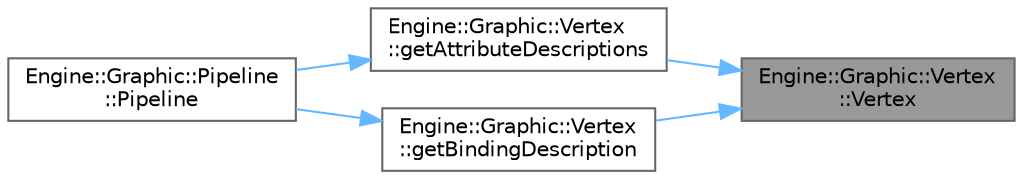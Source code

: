 digraph "Engine::Graphic::Vertex::Vertex"
{
 // LATEX_PDF_SIZE
  bgcolor="transparent";
  edge [fontname=Helvetica,fontsize=10,labelfontname=Helvetica,labelfontsize=10];
  node [fontname=Helvetica,fontsize=10,shape=box,height=0.2,width=0.4];
  rankdir="RL";
  Node1 [id="Node000001",label="Engine::Graphic::Vertex\l::Vertex",height=0.2,width=0.4,color="gray40", fillcolor="grey60", style="filled", fontcolor="black",tooltip="Constructor para inicializar un vértice."];
  Node1 -> Node2 [id="edge1_Node000001_Node000002",dir="back",color="steelblue1",style="solid",tooltip=" "];
  Node2 [id="Node000002",label="Engine::Graphic::Vertex\l::getAttributeDescriptions",height=0.2,width=0.4,color="grey40", fillcolor="white", style="filled",URL="$struct_engine_1_1_graphic_1_1_vertex.html#a1a908468fa3f817d3754124525da0fe1",tooltip="Obtiene las descripciones de los atributos de entrada del vértice."];
  Node2 -> Node3 [id="edge2_Node000002_Node000003",dir="back",color="steelblue1",style="solid",tooltip=" "];
  Node3 [id="Node000003",label="Engine::Graphic::Pipeline\l::Pipeline",height=0.2,width=0.4,color="grey40", fillcolor="white", style="filled",URL="$class_engine_1_1_graphic_1_1_pipeline.html#ac89b1368008db9b4462fa251dec15d1d",tooltip="Constructor que inicializa el pipeline gráfico."];
  Node1 -> Node4 [id="edge3_Node000001_Node000004",dir="back",color="steelblue1",style="solid",tooltip=" "];
  Node4 [id="Node000004",label="Engine::Graphic::Vertex\l::getBindingDescription",height=0.2,width=0.4,color="grey40", fillcolor="white", style="filled",URL="$struct_engine_1_1_graphic_1_1_vertex.html#a47a48d58a0926e611825091860c70441",tooltip="Obtiene la descripción del binding de entrada de vértices."];
  Node4 -> Node3 [id="edge4_Node000004_Node000003",dir="back",color="steelblue1",style="solid",tooltip=" "];
}
